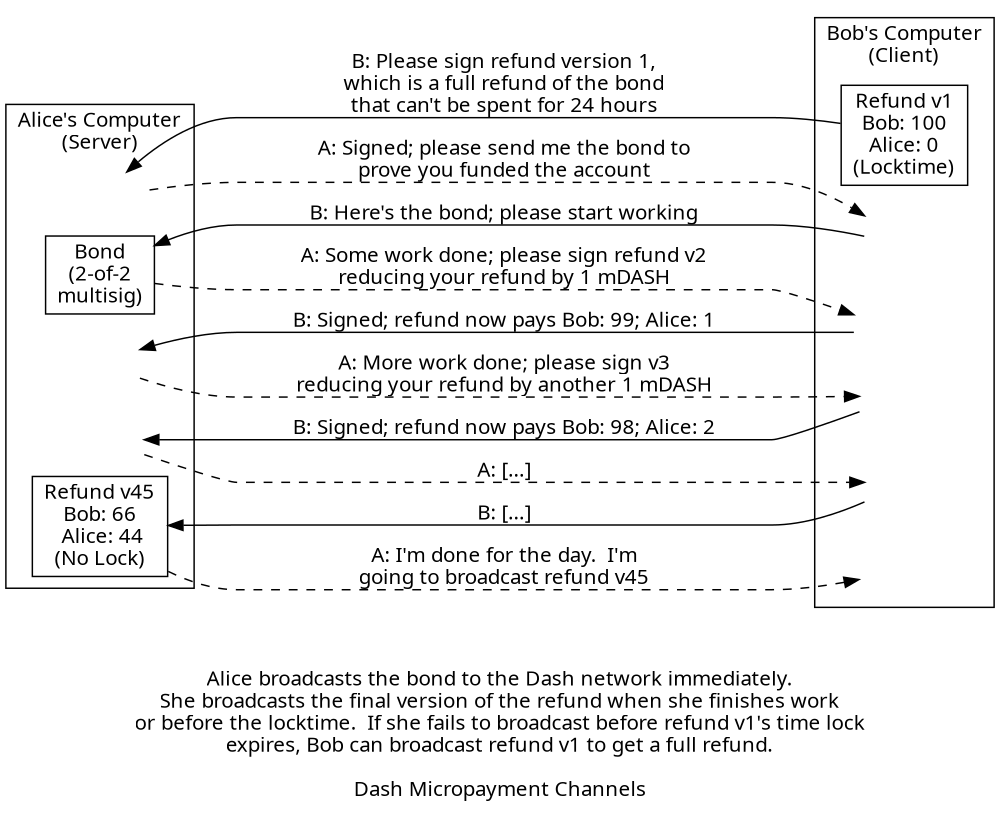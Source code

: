 digraph paymentchannel {
size=6.66;
rankdir=LR;
//splines = false;
nodesep = 0.1;

edge [ fontname="Sans", minlen = 4 ];
node [ fontname="Sans", style = invis, shape = box ];
graph [ fontname="Sans" ]



subgraph cluster_alice {
    label = "Alice's Computer\n(Server)"
    rank = same;
    //atx2v1;
    atx2v1s;
    atx1v2 [ label = "Bond\n(2-of-2\nmultisig)", style = unfilled, bgcolor = grey ];

    //atx2v2;
    atx2v3 [ label = " \n \n "];
    atx2v4;
    atx2v5 [ label = "Refund v45\nBob: 66\n Alice: 44\n(No Lock)", style = unfilled, bgcolor = grey ];

}

subgraph cluster_bob {
    label = "Bob's Computer\n(Client)"
    rank = same;
    btx2v1 [ label = "Refund v1\nBob: 100\nAlice: 0\n(Locktime)", style = unfilled, bgcolor = grey ];
    //btx2v1s;
    btx1v2 [label = " \n \n \n "];

    btx2v2s;
    btx2v3;
    btx2v4 [ label = " \n \n \n "];
    btx2v5;
}

btx2v1 -> atx2v1s [ label = "B: Please sign refund version 1,\nwhich is a full refund of the bond\nthat can't be spent for 24 hours" ];
atx2v1s -> btx1v2 [ style = dashed, label = "A: Signed; please send me the bond to\nprove you funded the account" ];
btx1v2 -> atx1v2 [ label = "B: Here's the bond; please start working" ];
atx1v2 -> btx2v2s [ style = dashed, label = "A: Some work done; please sign refund v2\nreducing your refund by 1 mDASH" ];
btx2v2s -> atx2v3 [ label = "B: Signed; refund now pays Bob: 99; Alice: 1" ];
atx2v3 -> btx2v3 [ style = dashed, label = "A: More work done; please sign v3\nreducing your refund by another 1 mDASH" ];
btx2v3 -> atx2v4 [ label = "B: Signed; refund now pays Bob: 98; Alice: 2" ];
atx2v4 -> btx2v4 [ style = dashed, label = "A: [...]" ];
btx2v4 -> atx2v5 [ label = "B: [...]" ];

atx2v5 -> btx2v5 [ style = dashed, label = "A: I'm done for the day.  I'm\ngoing to broadcast refund v45" ];


label = " \n \nAlice broadcasts the bond to the Dash network immediately.\nShe broadcasts the final version of the refund when she finishes work\nor before the locktime.  If she fails to broadcast before refund v1's time lock\nexpires, Bob can broadcast refund v1 to get a full refund.\n \nDash Micropayment Channels"
}
